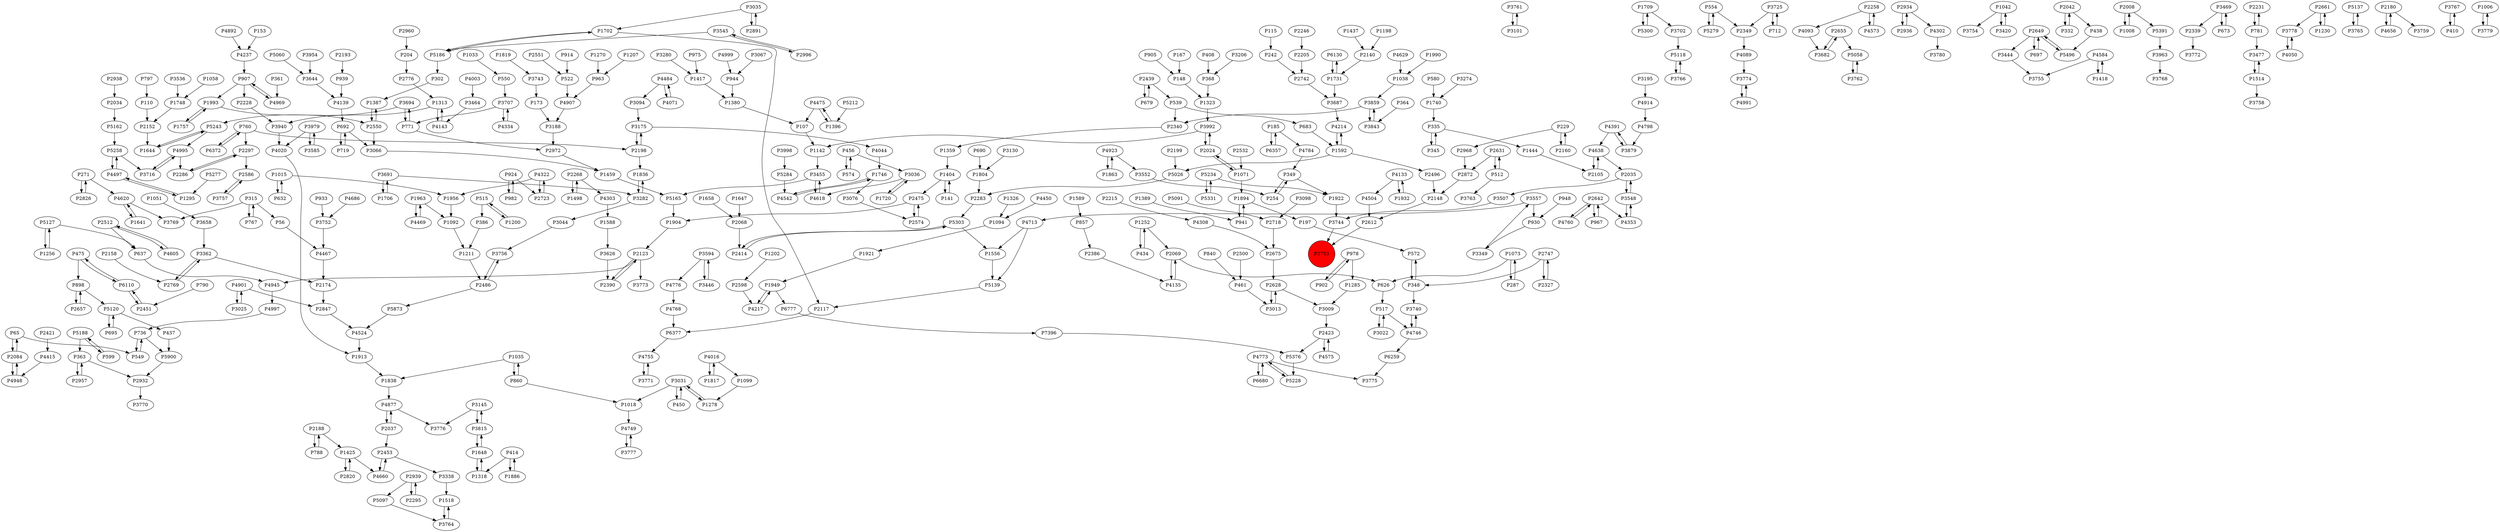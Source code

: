 digraph {
	P6130 -> P1731
	P3031 -> P1278
	P5873 -> P4524
	P1211 -> P2486
	P4133 -> P1932
	P1921 -> P1949
	P517 -> P4746
	P1256 -> P5127
	P3188 -> P2972
	P4877 -> P2037
	P760 -> P2198
	P368 -> P1323
	P5303 -> P1556
	P6110 -> P475
	P3761 -> P3101
	P1709 -> P5300
	P6680 -> P4773
	P2939 -> P5097
	P1702 -> P5186
	P3031 -> P1018
	P982 -> P924
	P3992 -> P2024
	P5127 -> P637
	P3282 -> P3044
	P3707 -> P771
	P554 -> P5279
	P580 -> P1740
	P2327 -> P2747
	P1904 -> P2123
	P3777 -> P4749
	P907 -> P2228
	P1740 -> P335
	P167 -> P148
	P574 -> P456
	P4776 -> P4768
	P2655 -> P3682
	P3691 -> P3282
	P2532 -> P1071
	P3067 -> P944
	P3282 -> P1836
	P4133 -> P4504
	P2655 -> P5058
	P1252 -> P434
	P3702 -> P5118
	P840 -> P461
	P515 -> P386
	P4020 -> P1913
	P65 -> P2084
	P1863 -> P4923
	P5284 -> P4542
	P1425 -> P4660
	P1804 -> P2283
	P2037 -> P2453
	P349 -> P1922
	P4391 -> P4638
	P4999 -> P944
	P1746 -> P3076
	P3658 -> P3362
	P6110 -> P2451
	P3716 -> P4995
	P2084 -> P65
	P599 -> P5188
	P905 -> P148
	P2258 -> P4093
	P5376 -> P5228
	P4638 -> P2035
	P2512 -> P4605
	P1894 -> P197
	P2295 -> P2939
	P335 -> P1444
	P1092 -> P1211
	P6777 -> P7396
	P2642 -> P4760
	P1746 -> P4542
	P1993 -> P1757
	P1819 -> P3743
	P1731 -> P6130
	P3036 -> P1720
	P2439 -> P539
	P1404 -> P141
	P1200 -> P515
	P408 -> P368
	P2934 -> P2936
	P5234 -> P5331
	P626 -> P517
	P4991 -> P3774
	P1894 -> P941
	P898 -> P2657
	P4923 -> P3552
	P229 -> P2968
	P141 -> P1404
	P1963 -> P4469
	P1437 -> P2140
	P4620 -> P3769
	P4573 -> P2258
	P2423 -> P5376
	P5118 -> P3766
	P4713 -> P1556
	P1042 -> P3754
	P5060 -> P3644
	P414 -> P1318
	P3725 -> P2349
	P2423 -> P4575
	P2649 -> P3444
	P4755 -> P3771
	P4217 -> P1949
	P3594 -> P3446
	P933 -> P3752
	P4995 -> P3716
	P5120 -> P437
	P5258 -> P3716
	P2123 -> P4945
	P3774 -> P4991
	P1706 -> P3691
	P1425 -> P2820
	P5258 -> P4497
	P3545 -> P2996
	P364 -> P3843
	P3766 -> P5118
	P2198 -> P1836
	P1658 -> P2068
	P5243 -> P1644
	P914 -> P522
	P65 -> P549
	P3691 -> P1706
	P3130 -> P1804
	P4997 -> P736
	P4773 -> P6680
	P5097 -> P3764
	P1198 -> P2140
	P5900 -> P2932
	P1018 -> P4749
	P1956 -> P1092
	P697 -> P2649
	P4237 -> P907
	P4214 -> P1592
	P4760 -> P2642
	P1099 -> P1278
	P4575 -> P2423
	P461 -> P3013
	P1071 -> P1894
	P3992 -> P1142
	P3682 -> P2655
	P4798 -> P3879
	P2968 -> P2872
	P3094 -> P3175
	P5391 -> P3963
	P3469 -> P2339
	P1042 -> P3420
	P3557 -> P930
	P1757 -> P1993
	P2649 -> P697
	P3338 -> P1518
	P1644 -> P5243
	P860 -> P1035
	P1058 -> P1748
	P788 -> P2188
	P2105 -> P4638
	P242 -> P2742
	P2268 -> P1498
	P2340 -> P1359
	P4484 -> P4071
	P2826 -> P271
	P944 -> P1380
	P975 -> P1417
	P4660 -> P2453
	P2231 -> P781
	P3013 -> P2628
	P4524 -> P1913
	P2649 -> P5496
	P1396 -> P4475
	P2631 -> P512
	P1836 -> P3282
	P3455 -> P5165
	P2769 -> P3362
	P4995 -> P2286
	P3998 -> P5284
	P3778 -> P4050
	P1963 -> P1092
	P4139 -> P692
	P5188 -> P363
	P1514 -> P3477
	P860 -> P1018
	P2820 -> P1425
	P767 -> P315
	P2661 -> P3778
	P1051 -> P3658
	P5137 -> P3765
	P3101 -> P3761
	P1748 -> P2152
	P4497 -> P1295
	P4638 -> P2105
	P185 -> P6357
	P2180 -> P4656
	P3464 -> P4143
	P3175 -> P2198
	P438 -> P5496
	P2612 -> P3753
	P3767 -> P410
	P4620 -> P1641
	P2339 -> P3772
	P2486 -> P3756
	P3979 -> P3585
	P1008 -> P2008
	P736 -> P549
	P2551 -> P522
	P3175 -> P4044
	P2486 -> P5873
	P3420 -> P1042
	P1932 -> P4133
	P3145 -> P3815
	P2453 -> P4660
	P1731 -> P3687
	P549 -> P736
	P1498 -> P2268
	P302 -> P1387
	P5058 -> P3762
	P930 -> P3349
	P1418 -> P4584
	P5234 -> P1922
	P1006 -> P3779
	P2123 -> P2390
	P2069 -> P626
	P1417 -> P1380
	P4093 -> P3682
	P1230 -> P2661
	P2776 -> P1313
	P902 -> P978
	P760 -> P2297
	P4584 -> P1418
	P924 -> P982
	P271 -> P4620
	P2574 -> P2475
	P3585 -> P3979
	P3477 -> P1514
	P522 -> P4907
	P771 -> P2972
	P363 -> P2957
	P271 -> P2826
	P5091 -> P2718
	P515 -> P1200
	P5228 -> P4773
	P907 -> P4969
	P712 -> P3725
	P1817 -> P4016
	P5243 -> P4995
	P4749 -> P3777
	P5496 -> P2649
	P3274 -> P1740
	P554 -> P2349
	P4605 -> P2512
	P4450 -> P1094
	P1886 -> P414
	P3536 -> P1748
	P3025 -> P4901
	P229 -> P2160
	P1094 -> P1921
	P315 -> P56
	P4773 -> P3775
	P2936 -> P2934
	P3044 -> P3756
	P4089 -> P3774
	P4303 -> P1588
	P963 -> P4907
	P797 -> P110
	P475 -> P898
	P1589 -> P857
	P771 -> P3694
	P6259 -> P3775
	P2421 -> P4415
	P5186 -> P302
	P2747 -> P2327
	P2246 -> P2205
	P924 -> P2723
	P2747 -> P348
	P1459 -> P5165
	P4143 -> P1313
	P4475 -> P1396
	P3779 -> P1006
	P2451 -> P6110
	P348 -> P572
	P3076 -> P2574
	P4945 -> P4997
	P4016 -> P1099
	P1207 -> P963
	P3963 -> P3768
	P512 -> P2631
	P6372 -> P760
	P475 -> P6110
	P2631 -> P2872
	P3979 -> P4020
	P3035 -> P2891
	P107 -> P1142
	P2283 -> P5303
	P692 -> P719
	P572 -> P348
	P3815 -> P3145
	P3954 -> P3644
	P1142 -> P3455
	P3098 -> P2718
	P781 -> P3477
	P695 -> P5120
	P673 -> P3469
	P4892 -> P4237
	P3036 -> P4618
	P335 -> P345
	P5277 -> P1295
	P1073 -> P287
	P5162 -> P5258
	P1202 -> P2598
	P3762 -> P5058
	P512 -> P3763
	P4686 -> P3752
	P115 -> P242
	P3594 -> P4776
	P760 -> P6372
	P3031 -> P450
	P4050 -> P3778
	P2215 -> P4308
	P907 -> P1993
	P3879 -> P4391
	P857 -> P2386
	P1318 -> P1648
	P4353 -> P3548
	P3771 -> P4755
	P2586 -> P3757
	P3694 -> P5243
	P3940 -> P4020
	P2199 -> P5026
	P3469 -> P673
	P2718 -> P2675
	P2152 -> P1644
	P363 -> P2932
	P3362 -> P2174
	P2598 -> P4217
	P197 -> P572
	P1990 -> P1038
	P1993 -> P2550
	P4334 -> P3707
	P1838 -> P4877
	P386 -> P1211
	P3545 -> P5186
	P3815 -> P1648
	P2268 -> P4303
	P414 -> P1886
	P2972 -> P1459
	P4542 -> P1746
	P1015 -> P1956
	P2386 -> P4135
	P434 -> P1252
	P2500 -> P461
	P1556 -> P5139
	P1252 -> P2069
	P5127 -> P1256
	P3859 -> P2340
	P3687 -> P4214
	P110 -> P2152
	P3035 -> P1702
	P5279 -> P554
	P4391 -> P3879
	P1015 -> P632
	P1949 -> P6777
	P204 -> P2776
	P5120 -> P695
	P2008 -> P5391
	P967 -> P2642
	P2439 -> P679
	P1647 -> P2068
	P2024 -> P3992
	P1035 -> P860
	P2628 -> P3013
	P2939 -> P2295
	P2996 -> P3545
	P3195 -> P4914
	P1720 -> P3036
	P3066 -> P1459
	P1326 -> P1094
	P2193 -> P939
	P4877 -> P3776
	P3725 -> P712
	P1648 -> P1318
	P2475 -> P2574
	P3752 -> P4467
	P3557 -> P4713
	P332 -> P2042
	P690 -> P1804
	P2742 -> P3687
	P410 -> P3767
	P2934 -> P4302
	P1949 -> P4217
	P4484 -> P3094
	P683 -> P1592
	P4016 -> P1817
	P4629 -> P1038
	P5026 -> P2283
	P790 -> P2451
	P3764 -> P1518
	P1313 -> P4143
	P361 -> P4969
	P2297 -> P2586
	P2198 -> P3175
	P2034 -> P5162
	P2496 -> P2148
	P7396 -> P5376
	P315 -> P767
	P153 -> P4237
	P5303 -> P2414
	P978 -> P902
	P3548 -> P4353
	P5186 -> P1702
	P4768 -> P6377
	P3444 -> P3755
	P3743 -> P173
	P978 -> P1285
	P2205 -> P2742
	P4071 -> P4484
	P2068 -> P2414
	P2158 -> P2769
	P5331 -> P5234
	P4475 -> P107
	P1033 -> P550
	P2228 -> P3940
	P2084 -> P4948
	P3707 -> P4334
	P1387 -> P2550
	P348 -> P3740
	P456 -> P574
	P2297 -> P2286
	P2174 -> P2847
	P4746 -> P6259
	P5212 -> P1396
	P2117 -> P6377
	P2453 -> P3338
	P4322 -> P2723
	P2286 -> P2297
	P939 -> P4139
	P4784 -> P349
	P148 -> P1323
	P1592 -> P2496
	P3765 -> P5137
	P948 -> P930
	P1592 -> P4214
	P1313 -> P3940
	P4746 -> P3740
	P3694 -> P771
	P3757 -> P2586
	P2847 -> P4524
	P1359 -> P1404
	P4322 -> P1956
	P254 -> P349
	P898 -> P5120
	P4584 -> P3755
	P3756 -> P2486
	P2024 -> P1071
	P692 -> P3066
	P4948 -> P2084
	P2957 -> P363
	P3022 -> P517
	P2675 -> P2628
	P287 -> P1073
	P1518 -> P3764
	P2390 -> P2123
	P1285 -> P3009
	P736 -> P5900
	P5165 -> P1904
	P2550 -> P3066
	P3644 -> P4139
	P539 -> P683
	P1592 -> P5026
	P4907 -> P3188
	P2188 -> P788
	P185 -> P4784
	P1380 -> P107
	P2008 -> P1008
	P3740 -> P4746
	P2723 -> P4322
	P2642 -> P4353
	P4415 -> P4948
	P3349 -> P3557
	P2414 -> P5303
	P4923 -> P1863
	P1323 -> P3992
	P5139 -> P2117
	P2657 -> P898
	P1648 -> P3815
	P6357 -> P185
	P2042 -> P332
	P2042 -> P438
	P2475 -> P1904
	P3507 -> P3744
	P3206 -> P368
	P2035 -> P3548
	P3362 -> P2769
	P1588 -> P3626
	P173 -> P3188
	P1709 -> P3702
	P1071 -> P2024
	P3009 -> P2423
	P2258 -> P4573
	P3552 -> P254
	P1641 -> P4620
	P437 -> P5900
	P1278 -> P3031
	P1404 -> P2475
	P4901 -> P2847
	P4135 -> P2069
	P3145 -> P3776
	P2938 -> P2034
	P3280 -> P1417
	P1922 -> P3744
	P3744 -> P3753
	P345 -> P335
	P1295 -> P4497
	P2037 -> P4877
	P2960 -> P204
	P1514 -> P3758
	P3626 -> P2390
	P2180 -> P3759
	P450 -> P3031
	P3446 -> P3594
	P1702 -> P2117
	P1035 -> P1838
	P4044 -> P1746
	P4901 -> P3025
	P2661 -> P1230
	P719 -> P692
	P2148 -> P2612
	P3455 -> P4618
	P4003 -> P3464
	P6377 -> P4755
	P2932 -> P3770
	P781 -> P2231
	P4504 -> P2612
	P56 -> P4467
	P4713 -> P5139
	P5188 -> P599
	P4302 -> P3780
	P2512 -> P637
	P637 -> P4945
	P4618 -> P3455
	P4497 -> P5258
	P517 -> P3022
	P2140 -> P1731
	P679 -> P2439
	P4969 -> P907
	P2349 -> P4089
	P1389 -> P941
	P1038 -> P3859
	P2160 -> P229
	P2550 -> P1387
	P5300 -> P1709
	P2123 -> P3773
	P2035 -> P3507
	P550 -> P3707
	P349 -> P254
	P2891 -> P3035
	P4656 -> P2180
	P1444 -> P2105
	P2069 -> P4135
	P4773 -> P5228
	P2642 -> P967
	P1270 -> P963
	P4469 -> P1963
	P2188 -> P1425
	P3859 -> P3843
	P3548 -> P2035
	P2872 -> P2148
	P3843 -> P3859
	P941 -> P1894
	P1073 -> P626
	P539 -> P2340
	P315 -> P3769
	P632 -> P1015
	P2628 -> P3009
	P4308 -> P2675
	P456 -> P3036
	P1913 -> P1838
	P4467 -> P2174
	P4914 -> P4798
	P3753 [shape=circle]
	P3753 [style=filled]
	P3753 [fillcolor=red]
}